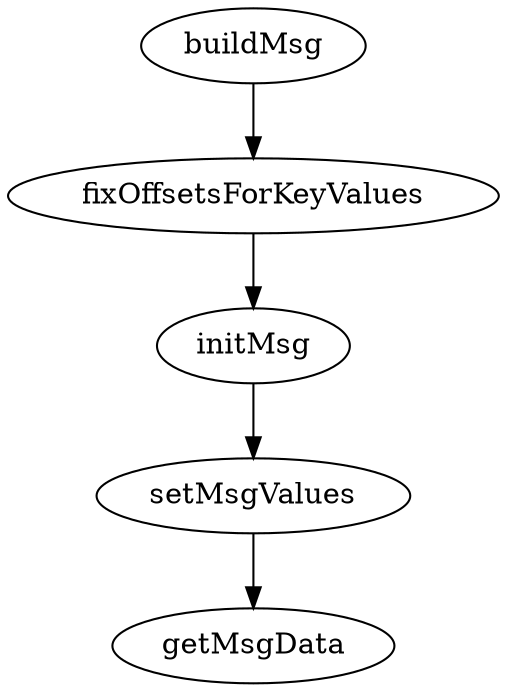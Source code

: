 digraph G23 {
  buildMsg -> fixOffsetsForKeyValues;
  fixOffsetsForKeyValues -> initMsg;
  initMsg -> setMsgValues;
  setMsgValues -> getMsgData;
}

